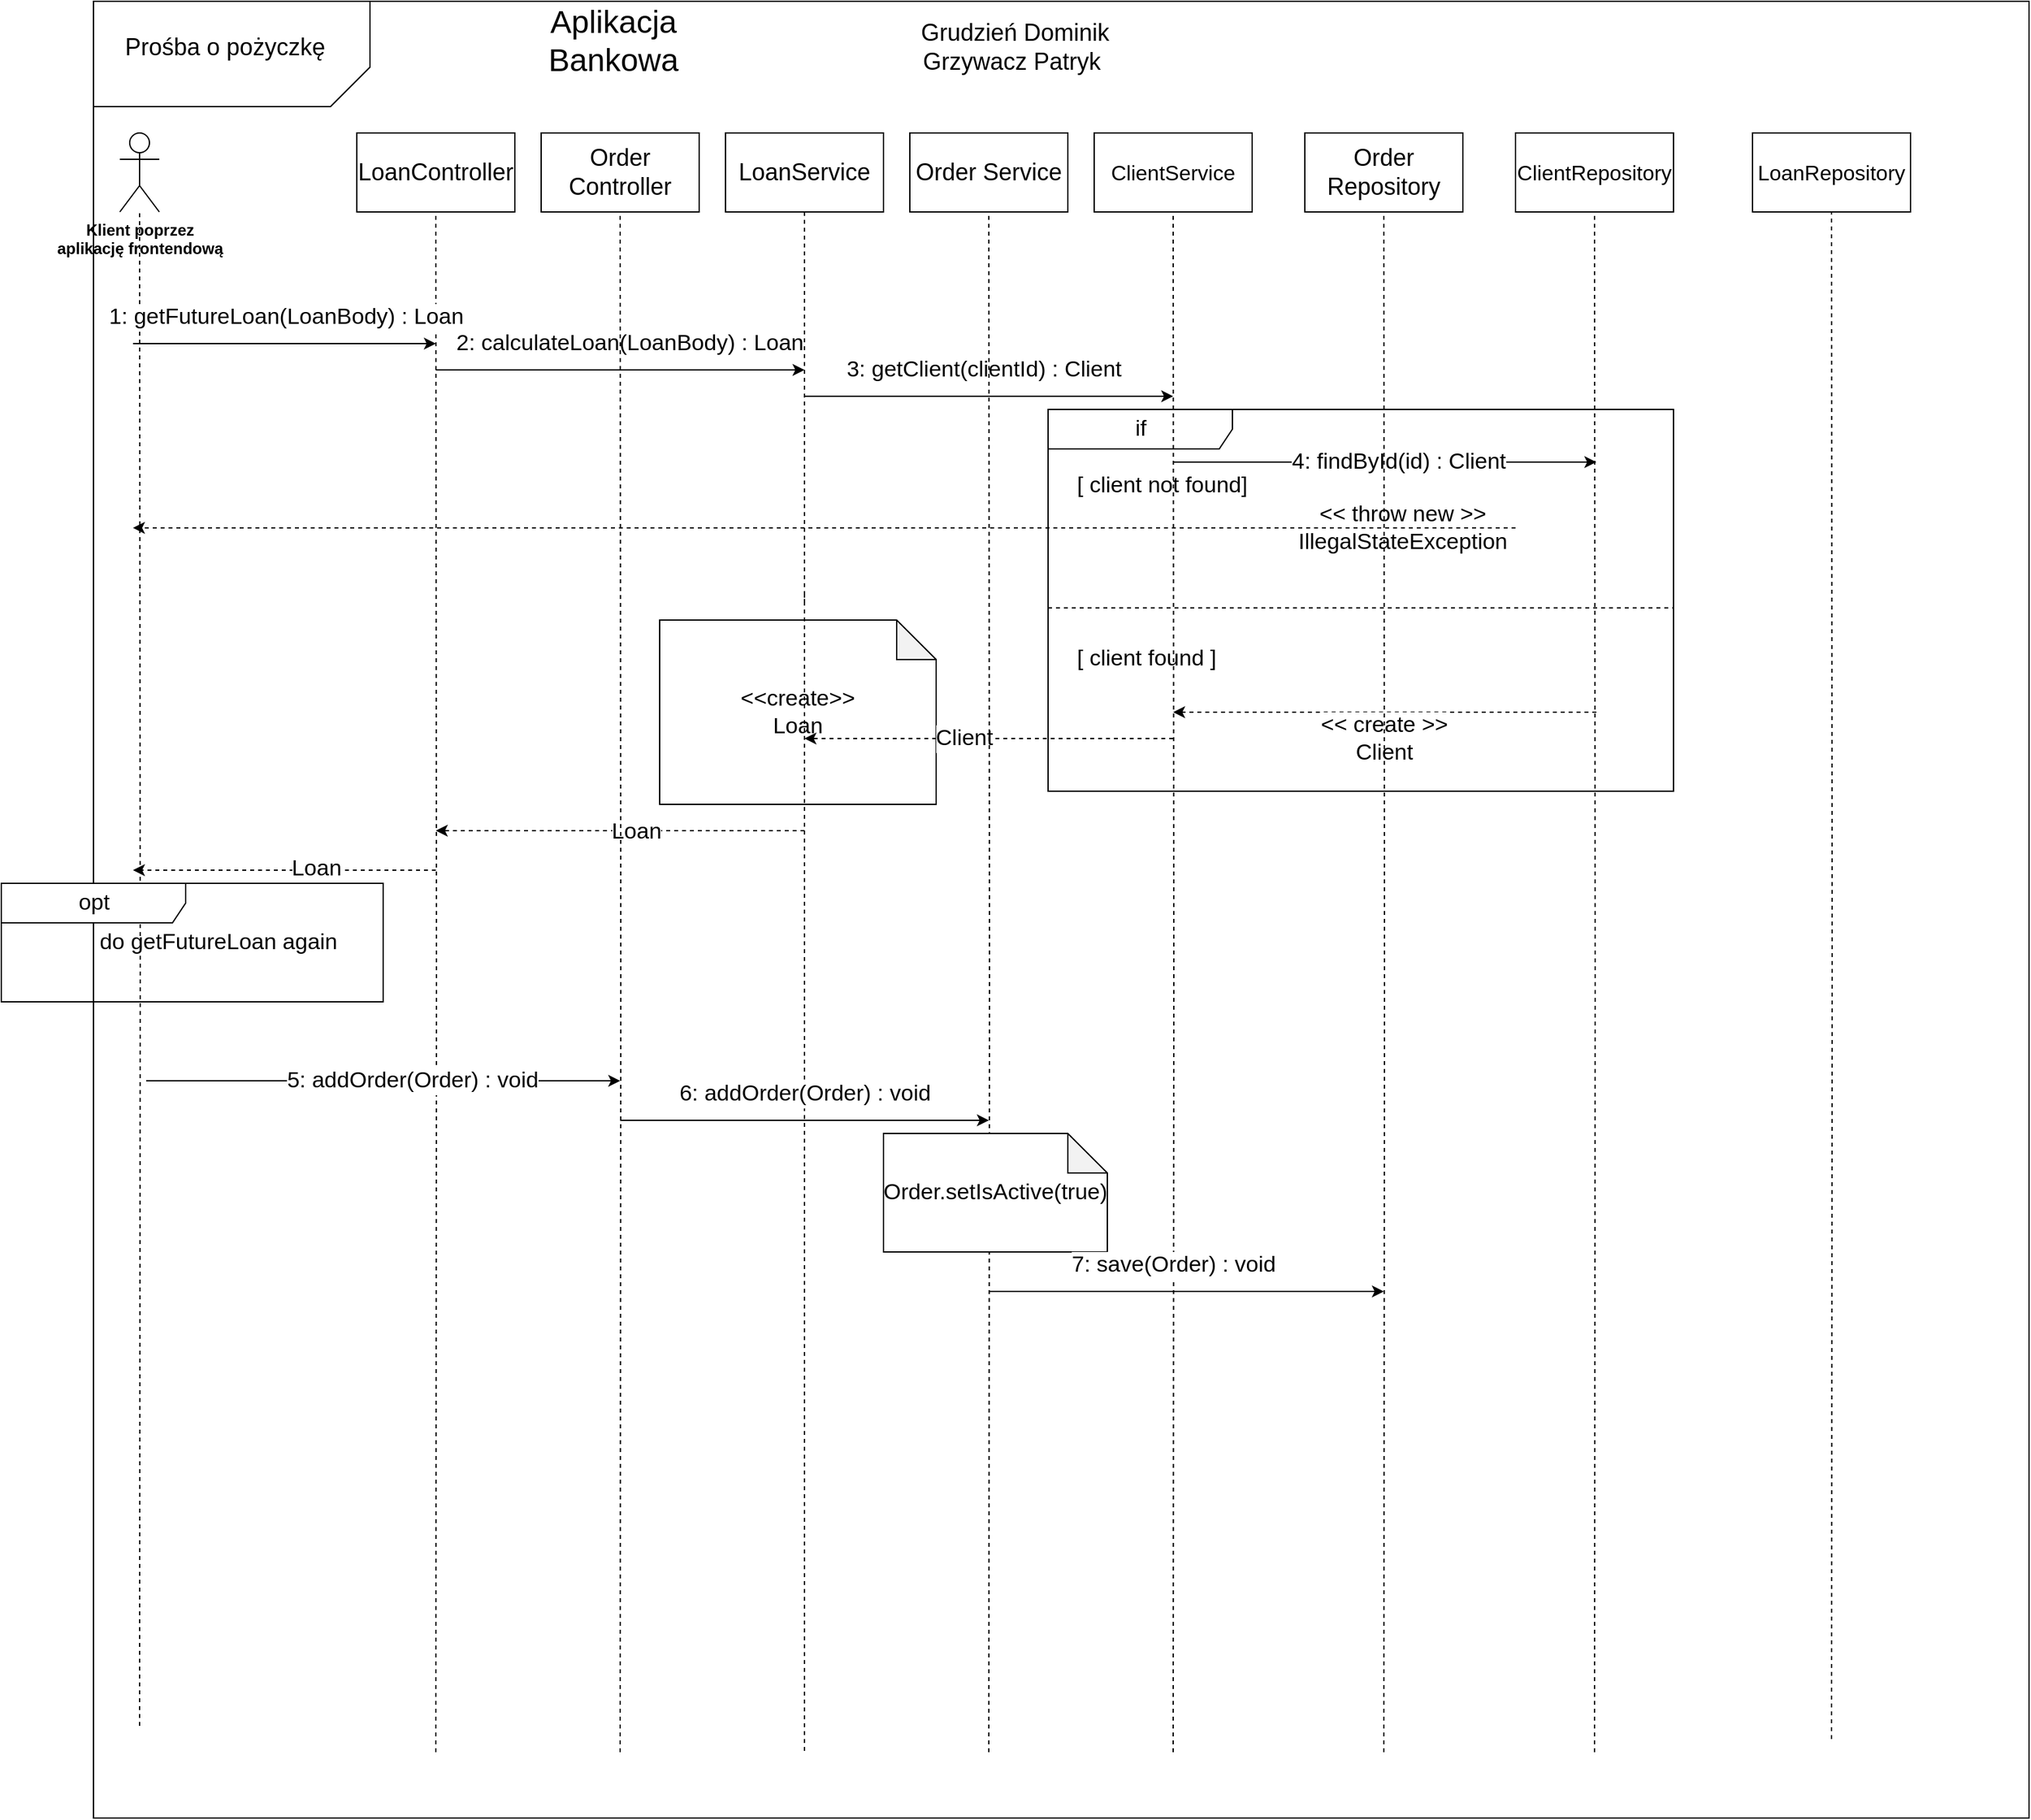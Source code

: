 <mxfile version="15.7.3" type="github">
  <diagram id="WFlPaxDTroaIs2aQFIrb" name="Page-1">
    <mxGraphModel dx="2610" dy="967" grid="1" gridSize="10" guides="1" tooltips="1" connect="1" arrows="1" fold="1" page="1" pageScale="1" pageWidth="827" pageHeight="1169" math="0" shadow="0">
      <root>
        <mxCell id="0" />
        <mxCell id="1" parent="0" />
        <mxCell id="YKj_rYhzv5w7LVihOuEs-4" value="" style="rounded=0;whiteSpace=wrap;html=1;" vertex="1" parent="1">
          <mxGeometry width="1470" height="1380" as="geometry" />
        </mxCell>
        <mxCell id="YKj_rYhzv5w7LVihOuEs-59" value="&amp;lt;&amp;lt;create&amp;gt;&amp;gt;&lt;br&gt;Loan" style="shape=note;whiteSpace=wrap;html=1;backgroundOutline=1;darkOpacity=0.05;fontSize=17;rotation=0;" vertex="1" parent="1">
          <mxGeometry x="430" y="470" width="210" height="140" as="geometry" />
        </mxCell>
        <mxCell id="YKj_rYhzv5w7LVihOuEs-46" value="if" style="shape=umlFrame;tabWidth=110;tabHeight=30;tabPosition=left;html=1;boundedLbl=1;labelInHeader=1;width=140;height=30;fontSize=17;" vertex="1" parent="1">
          <mxGeometry x="725" y="310" width="475" height="290" as="geometry" />
        </mxCell>
        <mxCell id="YKj_rYhzv5w7LVihOuEs-47" value="[ client not found]" style="text;fontSize=17;" vertex="1" parent="YKj_rYhzv5w7LVihOuEs-46">
          <mxGeometry width="100" height="20" relative="1" as="geometry">
            <mxPoint x="20" y="40" as="offset" />
          </mxGeometry>
        </mxCell>
        <mxCell id="YKj_rYhzv5w7LVihOuEs-48" value="[ client found ]" style="line;strokeWidth=1;dashed=1;labelPosition=center;verticalLabelPosition=bottom;align=left;verticalAlign=top;spacingLeft=20;spacingTop=15;fontSize=17;" vertex="1" parent="YKj_rYhzv5w7LVihOuEs-46">
          <mxGeometry y="145" width="475.0" height="11.6" as="geometry" />
        </mxCell>
        <mxCell id="YKj_rYhzv5w7LVihOuEs-40" value="" style="endArrow=classic;html=1;rounded=0;fontSize=17;exitX=0.75;exitY=0;exitDx=0;exitDy=0;" edge="1" parent="YKj_rYhzv5w7LVihOuEs-46" source="YKj_rYhzv5w7LVihOuEs-47">
          <mxGeometry width="50" height="50" relative="1" as="geometry">
            <mxPoint x="111.42" y="40" as="sourcePoint" />
            <mxPoint x="416.358" y="40" as="targetPoint" />
          </mxGeometry>
        </mxCell>
        <mxCell id="YKj_rYhzv5w7LVihOuEs-41" value="4: findById(id) : Client" style="edgeLabel;html=1;align=center;verticalAlign=middle;resizable=0;points=[];fontSize=17;" vertex="1" connectable="0" parent="YKj_rYhzv5w7LVihOuEs-40">
          <mxGeometry x="0.063" relative="1" as="geometry">
            <mxPoint as="offset" />
          </mxGeometry>
        </mxCell>
        <mxCell id="YKj_rYhzv5w7LVihOuEs-53" value="" style="endArrow=classic;html=1;rounded=0;fontSize=17;dashed=1;" edge="1" parent="YKj_rYhzv5w7LVihOuEs-46">
          <mxGeometry width="50" height="50" relative="1" as="geometry">
            <mxPoint x="416.358" y="230" as="sourcePoint" />
            <mxPoint x="95" y="230" as="targetPoint" />
          </mxGeometry>
        </mxCell>
        <mxCell id="YKj_rYhzv5w7LVihOuEs-54" value="&amp;lt;&amp;lt; throw new &amp;gt;&amp;gt;&lt;br&gt;IllegalStateException" style="edgeLabel;html=1;align=center;verticalAlign=middle;resizable=0;points=[];fontSize=17;" vertex="1" connectable="0" parent="YKj_rYhzv5w7LVihOuEs-53">
          <mxGeometry x="-0.106" y="1" relative="1" as="geometry">
            <mxPoint x="-4" y="-141" as="offset" />
          </mxGeometry>
        </mxCell>
        <mxCell id="YKj_rYhzv5w7LVihOuEs-9" value="" style="shape=card;whiteSpace=wrap;html=1;fontSize=18;rotation=90;flipH=1;" vertex="1" parent="1">
          <mxGeometry x="65" y="-65" width="80" height="210" as="geometry" />
        </mxCell>
        <mxCell id="YKj_rYhzv5w7LVihOuEs-1" value="&lt;b&gt;Klient poprzez&lt;br&gt;aplikację frontendową&lt;/b&gt;" style="shape=umlActor;verticalLabelPosition=bottom;verticalAlign=top;html=1;outlineConnect=0;" vertex="1" parent="1">
          <mxGeometry x="20" y="100" width="30" height="60" as="geometry" />
        </mxCell>
        <mxCell id="YKj_rYhzv5w7LVihOuEs-5" value="Aplikacja Bankowa" style="text;html=1;strokeColor=none;fillColor=none;align=center;verticalAlign=middle;whiteSpace=wrap;rounded=0;fontSize=24;" vertex="1" parent="1">
          <mxGeometry x="300" width="190" height="60" as="geometry" />
        </mxCell>
        <mxCell id="YKj_rYhzv5w7LVihOuEs-7" value="Grudzień Dominik&lt;br&gt;Grzywacz Patryk&amp;nbsp;" style="text;html=1;strokeColor=none;fillColor=none;align=center;verticalAlign=middle;whiteSpace=wrap;rounded=0;fontSize=18;" vertex="1" parent="1">
          <mxGeometry x="580" y="12.5" width="240" height="45" as="geometry" />
        </mxCell>
        <mxCell id="YKj_rYhzv5w7LVihOuEs-8" value="Prośba o pożyczkę" style="text;html=1;strokeColor=none;fillColor=none;align=center;verticalAlign=middle;whiteSpace=wrap;rounded=0;fontSize=18;" vertex="1" parent="1">
          <mxGeometry x="10" y="20" width="180" height="30" as="geometry" />
        </mxCell>
        <mxCell id="YKj_rYhzv5w7LVihOuEs-10" value="LoanController" style="rounded=0;whiteSpace=wrap;html=1;fontSize=18;" vertex="1" parent="1">
          <mxGeometry x="200" y="100" width="120" height="60" as="geometry" />
        </mxCell>
        <mxCell id="YKj_rYhzv5w7LVihOuEs-19" style="edgeStyle=orthogonalEdgeStyle;rounded=0;orthogonalLoop=1;jettySize=auto;html=1;exitX=0.5;exitY=1;exitDx=0;exitDy=0;entryX=0.5;entryY=0;entryDx=0;entryDy=0;dashed=1;fontSize=16;endArrow=none;endFill=0;startArrow=none;" edge="1" parent="1">
          <mxGeometry relative="1" as="geometry">
            <mxPoint x="540" y="450" as="sourcePoint" />
            <mxPoint x="540" y="1330" as="targetPoint" />
          </mxGeometry>
        </mxCell>
        <mxCell id="YKj_rYhzv5w7LVihOuEs-11" value="LoanService" style="rounded=0;whiteSpace=wrap;html=1;fontSize=18;" vertex="1" parent="1">
          <mxGeometry x="480" y="100" width="120" height="60" as="geometry" />
        </mxCell>
        <mxCell id="YKj_rYhzv5w7LVihOuEs-12" value="LoanRepository" style="rounded=0;whiteSpace=wrap;html=1;fontSize=16;" vertex="1" parent="1">
          <mxGeometry x="1260" y="100" width="120" height="60" as="geometry" />
        </mxCell>
        <mxCell id="YKj_rYhzv5w7LVihOuEs-17" style="edgeStyle=orthogonalEdgeStyle;rounded=0;orthogonalLoop=1;jettySize=auto;html=1;exitX=0.5;exitY=0;exitDx=0;exitDy=0;entryX=0.5;entryY=1;entryDx=0;entryDy=0;fontSize=16;endArrow=none;endFill=0;dashed=1;" edge="1" parent="1" target="YKj_rYhzv5w7LVihOuEs-10">
          <mxGeometry relative="1" as="geometry">
            <mxPoint x="260" y="1330" as="sourcePoint" />
          </mxGeometry>
        </mxCell>
        <mxCell id="YKj_rYhzv5w7LVihOuEs-21" style="edgeStyle=orthogonalEdgeStyle;rounded=0;orthogonalLoop=1;jettySize=auto;html=1;exitX=0.5;exitY=0;exitDx=0;exitDy=0;entryX=0.5;entryY=1;entryDx=0;entryDy=0;dashed=1;fontSize=16;endArrow=none;endFill=0;" edge="1" parent="1" target="YKj_rYhzv5w7LVihOuEs-12">
          <mxGeometry relative="1" as="geometry">
            <mxPoint x="1320.0" y="1320" as="sourcePoint" />
          </mxGeometry>
        </mxCell>
        <mxCell id="YKj_rYhzv5w7LVihOuEs-25" style="edgeStyle=orthogonalEdgeStyle;rounded=0;orthogonalLoop=1;jettySize=auto;html=1;exitX=0.5;exitY=0;exitDx=0;exitDy=0;dashed=1;fontSize=16;endArrow=none;endFill=0;" edge="1" parent="1" target="YKj_rYhzv5w7LVihOuEs-1">
          <mxGeometry relative="1" as="geometry">
            <mxPoint x="35" y="1310" as="sourcePoint" />
          </mxGeometry>
        </mxCell>
        <mxCell id="YKj_rYhzv5w7LVihOuEs-26" value="" style="endArrow=classic;html=1;rounded=0;fontSize=16;" edge="1" parent="1">
          <mxGeometry width="50" height="50" relative="1" as="geometry">
            <mxPoint x="30" y="260" as="sourcePoint" />
            <mxPoint x="260" y="260" as="targetPoint" />
          </mxGeometry>
        </mxCell>
        <mxCell id="YKj_rYhzv5w7LVihOuEs-29" value="1: getFutureLoan(LoanBody) : Loan" style="edgeLabel;html=1;align=center;verticalAlign=middle;resizable=0;points=[];fontSize=17;" vertex="1" connectable="0" parent="YKj_rYhzv5w7LVihOuEs-26">
          <mxGeometry x="-0.11" y="1" relative="1" as="geometry">
            <mxPoint x="13" y="-19" as="offset" />
          </mxGeometry>
        </mxCell>
        <mxCell id="YKj_rYhzv5w7LVihOuEs-30" value="" style="endArrow=classic;html=1;rounded=0;fontSize=17;" edge="1" parent="1">
          <mxGeometry width="50" height="50" relative="1" as="geometry">
            <mxPoint x="260" y="280" as="sourcePoint" />
            <mxPoint x="540" y="280" as="targetPoint" />
          </mxGeometry>
        </mxCell>
        <mxCell id="YKj_rYhzv5w7LVihOuEs-31" value="2: calculateLoan(LoanBody) : Loan" style="edgeLabel;html=1;align=center;verticalAlign=middle;resizable=0;points=[];fontSize=17;" vertex="1" connectable="0" parent="YKj_rYhzv5w7LVihOuEs-30">
          <mxGeometry x="0.11" y="1" relative="1" as="geometry">
            <mxPoint x="-9" y="-19" as="offset" />
          </mxGeometry>
        </mxCell>
        <mxCell id="YKj_rYhzv5w7LVihOuEs-33" value="ClientService" style="rounded=0;whiteSpace=wrap;html=1;fontSize=16;" vertex="1" parent="1">
          <mxGeometry x="760" y="100" width="120" height="60" as="geometry" />
        </mxCell>
        <mxCell id="YKj_rYhzv5w7LVihOuEs-34" style="edgeStyle=orthogonalEdgeStyle;rounded=0;orthogonalLoop=1;jettySize=auto;html=1;exitX=0.5;exitY=0;exitDx=0;exitDy=0;dashed=1;fontSize=16;endArrow=none;endFill=0;" edge="1" parent="1" target="YKj_rYhzv5w7LVihOuEs-33">
          <mxGeometry relative="1" as="geometry">
            <mxPoint x="820" y="1330" as="sourcePoint" />
          </mxGeometry>
        </mxCell>
        <mxCell id="YKj_rYhzv5w7LVihOuEs-35" value="" style="endArrow=classic;html=1;rounded=0;fontSize=17;" edge="1" parent="1">
          <mxGeometry width="50" height="50" relative="1" as="geometry">
            <mxPoint x="540" y="300" as="sourcePoint" />
            <mxPoint x="820" y="300" as="targetPoint" />
          </mxGeometry>
        </mxCell>
        <mxCell id="YKj_rYhzv5w7LVihOuEs-36" value="3: getClient(clientId) : Client" style="edgeLabel;html=1;align=center;verticalAlign=middle;resizable=0;points=[];fontSize=17;" vertex="1" connectable="0" parent="YKj_rYhzv5w7LVihOuEs-35">
          <mxGeometry x="-0.165" relative="1" as="geometry">
            <mxPoint x="19" y="-20" as="offset" />
          </mxGeometry>
        </mxCell>
        <mxCell id="YKj_rYhzv5w7LVihOuEs-37" value="" style="edgeStyle=orthogonalEdgeStyle;rounded=0;orthogonalLoop=1;jettySize=auto;html=1;exitX=0.5;exitY=1;exitDx=0;exitDy=0;dashed=1;fontSize=16;endArrow=none;endFill=0;" edge="1" parent="1" source="YKj_rYhzv5w7LVihOuEs-11">
          <mxGeometry relative="1" as="geometry">
            <mxPoint x="540" y="160" as="sourcePoint" />
            <mxPoint x="540" y="460" as="targetPoint" />
          </mxGeometry>
        </mxCell>
        <mxCell id="YKj_rYhzv5w7LVihOuEs-38" value="ClientRepository" style="rounded=0;whiteSpace=wrap;html=1;fontSize=16;" vertex="1" parent="1">
          <mxGeometry x="1080" y="100" width="120" height="60" as="geometry" />
        </mxCell>
        <mxCell id="YKj_rYhzv5w7LVihOuEs-39" style="edgeStyle=orthogonalEdgeStyle;rounded=0;orthogonalLoop=1;jettySize=auto;html=1;exitX=0.5;exitY=0;exitDx=0;exitDy=0;entryX=0.5;entryY=1;entryDx=0;entryDy=0;dashed=1;fontSize=16;endArrow=none;endFill=0;" edge="1" parent="1" target="YKj_rYhzv5w7LVihOuEs-38">
          <mxGeometry relative="1" as="geometry">
            <mxPoint x="1140.0" y="1330" as="sourcePoint" />
          </mxGeometry>
        </mxCell>
        <mxCell id="YKj_rYhzv5w7LVihOuEs-50" value="" style="endArrow=classic;html=1;rounded=0;fontSize=17;dashed=1;" edge="1" parent="1">
          <mxGeometry width="50" height="50" relative="1" as="geometry">
            <mxPoint x="1080" y="400" as="sourcePoint" />
            <mxPoint x="30" y="400" as="targetPoint" />
          </mxGeometry>
        </mxCell>
        <mxCell id="YKj_rYhzv5w7LVihOuEs-52" value="&amp;lt;&amp;lt; create &amp;gt;&amp;gt;&lt;br&gt;Client" style="edgeLabel;html=1;align=center;verticalAlign=middle;resizable=0;points=[];fontSize=17;" vertex="1" connectable="0" parent="YKj_rYhzv5w7LVihOuEs-50">
          <mxGeometry x="-0.106" y="1" relative="1" as="geometry">
            <mxPoint x="369" y="159" as="offset" />
          </mxGeometry>
        </mxCell>
        <mxCell id="YKj_rYhzv5w7LVihOuEs-57" value="" style="endArrow=classic;html=1;rounded=0;dashed=1;fontSize=17;" edge="1" parent="1">
          <mxGeometry width="50" height="50" relative="1" as="geometry">
            <mxPoint x="820" y="560" as="sourcePoint" />
            <mxPoint x="540" y="560" as="targetPoint" />
          </mxGeometry>
        </mxCell>
        <mxCell id="YKj_rYhzv5w7LVihOuEs-58" value="Client" style="edgeLabel;html=1;align=center;verticalAlign=middle;resizable=0;points=[];fontSize=17;" vertex="1" connectable="0" parent="YKj_rYhzv5w7LVihOuEs-57">
          <mxGeometry x="0.125" relative="1" as="geometry">
            <mxPoint x="-2" as="offset" />
          </mxGeometry>
        </mxCell>
        <mxCell id="YKj_rYhzv5w7LVihOuEs-61" value="" style="endArrow=classic;html=1;rounded=0;dashed=1;fontSize=17;" edge="1" parent="1">
          <mxGeometry width="50" height="50" relative="1" as="geometry">
            <mxPoint x="540" y="630" as="sourcePoint" />
            <mxPoint x="260" y="630" as="targetPoint" />
          </mxGeometry>
        </mxCell>
        <mxCell id="YKj_rYhzv5w7LVihOuEs-62" value="Loan" style="edgeLabel;html=1;align=center;verticalAlign=middle;resizable=0;points=[];fontSize=17;" vertex="1" connectable="0" parent="YKj_rYhzv5w7LVihOuEs-61">
          <mxGeometry x="-0.082" y="1" relative="1" as="geometry">
            <mxPoint as="offset" />
          </mxGeometry>
        </mxCell>
        <mxCell id="YKj_rYhzv5w7LVihOuEs-63" value="" style="endArrow=classic;html=1;rounded=0;dashed=1;fontSize=17;" edge="1" parent="1">
          <mxGeometry width="50" height="50" relative="1" as="geometry">
            <mxPoint x="260" y="660" as="sourcePoint" />
            <mxPoint x="30" y="660" as="targetPoint" />
            <Array as="points">
              <mxPoint x="150" y="660" />
            </Array>
          </mxGeometry>
        </mxCell>
        <mxCell id="YKj_rYhzv5w7LVihOuEs-64" value="Loan" style="edgeLabel;html=1;align=center;verticalAlign=middle;resizable=0;points=[];fontSize=17;" vertex="1" connectable="0" parent="YKj_rYhzv5w7LVihOuEs-63">
          <mxGeometry x="-0.21" y="-1" relative="1" as="geometry">
            <mxPoint as="offset" />
          </mxGeometry>
        </mxCell>
        <mxCell id="YKj_rYhzv5w7LVihOuEs-73" value="opt" style="shape=umlFrame;tabWidth=110;tabHeight=30;tabPosition=left;html=1;boundedLbl=1;labelInHeader=1;width=140;height=30;fontSize=17;" vertex="1" parent="1">
          <mxGeometry x="-70" y="670" width="290" height="90" as="geometry" />
        </mxCell>
        <mxCell id="YKj_rYhzv5w7LVihOuEs-76" value="do getFutureLoan again" style="text;html=1;strokeColor=none;fillColor=none;align=center;verticalAlign=middle;whiteSpace=wrap;rounded=0;fontSize=17;" vertex="1" parent="1">
          <mxGeometry x="-10" y="700" width="210" height="30" as="geometry" />
        </mxCell>
        <mxCell id="YKj_rYhzv5w7LVihOuEs-77" value="Order Controller" style="rounded=0;whiteSpace=wrap;html=1;fontSize=18;" vertex="1" parent="1">
          <mxGeometry x="340" y="100" width="120" height="60" as="geometry" />
        </mxCell>
        <mxCell id="YKj_rYhzv5w7LVihOuEs-78" style="edgeStyle=orthogonalEdgeStyle;rounded=0;orthogonalLoop=1;jettySize=auto;html=1;exitX=0.5;exitY=0;exitDx=0;exitDy=0;entryX=0.5;entryY=1;entryDx=0;entryDy=0;fontSize=16;endArrow=none;endFill=0;dashed=1;" edge="1" parent="1" target="YKj_rYhzv5w7LVihOuEs-77">
          <mxGeometry relative="1" as="geometry">
            <mxPoint x="400" y="1330" as="sourcePoint" />
          </mxGeometry>
        </mxCell>
        <mxCell id="YKj_rYhzv5w7LVihOuEs-79" value="" style="endArrow=classic;html=1;rounded=0;fontSize=17;" edge="1" parent="1">
          <mxGeometry width="50" height="50" relative="1" as="geometry">
            <mxPoint x="40" y="820" as="sourcePoint" />
            <mxPoint x="400" y="820" as="targetPoint" />
          </mxGeometry>
        </mxCell>
        <mxCell id="YKj_rYhzv5w7LVihOuEs-81" value="5: addOrder(Order) : void" style="edgeLabel;html=1;align=center;verticalAlign=middle;resizable=0;points=[];fontSize=17;" vertex="1" connectable="0" parent="YKj_rYhzv5w7LVihOuEs-79">
          <mxGeometry x="0.12" relative="1" as="geometry">
            <mxPoint as="offset" />
          </mxGeometry>
        </mxCell>
        <mxCell id="YKj_rYhzv5w7LVihOuEs-84" value="Order Service" style="rounded=0;whiteSpace=wrap;html=1;fontSize=18;" vertex="1" parent="1">
          <mxGeometry x="620" y="100" width="120" height="60" as="geometry" />
        </mxCell>
        <mxCell id="YKj_rYhzv5w7LVihOuEs-85" style="edgeStyle=orthogonalEdgeStyle;rounded=0;orthogonalLoop=1;jettySize=auto;html=1;exitX=0.5;exitY=0;exitDx=0;exitDy=0;entryX=0.5;entryY=1;entryDx=0;entryDy=0;fontSize=16;endArrow=none;endFill=0;dashed=1;" edge="1" parent="1" target="YKj_rYhzv5w7LVihOuEs-84">
          <mxGeometry relative="1" as="geometry">
            <mxPoint x="680" y="1330" as="sourcePoint" />
          </mxGeometry>
        </mxCell>
        <mxCell id="YKj_rYhzv5w7LVihOuEs-86" value="Order Repository" style="rounded=0;whiteSpace=wrap;html=1;fontSize=18;" vertex="1" parent="1">
          <mxGeometry x="920" y="100" width="120" height="60" as="geometry" />
        </mxCell>
        <mxCell id="YKj_rYhzv5w7LVihOuEs-87" style="edgeStyle=orthogonalEdgeStyle;rounded=0;orthogonalLoop=1;jettySize=auto;html=1;exitX=0.5;exitY=0;exitDx=0;exitDy=0;entryX=0.5;entryY=1;entryDx=0;entryDy=0;fontSize=16;endArrow=none;endFill=0;dashed=1;" edge="1" parent="1" target="YKj_rYhzv5w7LVihOuEs-86">
          <mxGeometry relative="1" as="geometry">
            <mxPoint x="980.0" y="1330" as="sourcePoint" />
          </mxGeometry>
        </mxCell>
        <mxCell id="YKj_rYhzv5w7LVihOuEs-88" value="" style="endArrow=classic;html=1;rounded=0;fontSize=17;" edge="1" parent="1">
          <mxGeometry width="50" height="50" relative="1" as="geometry">
            <mxPoint x="400" y="850" as="sourcePoint" />
            <mxPoint x="680" y="850" as="targetPoint" />
          </mxGeometry>
        </mxCell>
        <mxCell id="YKj_rYhzv5w7LVihOuEs-89" value="6: addOrder(Order) : void" style="edgeLabel;html=1;align=center;verticalAlign=middle;resizable=0;points=[];fontSize=17;" vertex="1" connectable="0" parent="YKj_rYhzv5w7LVihOuEs-88">
          <mxGeometry x="0.347" y="4" relative="1" as="geometry">
            <mxPoint x="-49" y="-16" as="offset" />
          </mxGeometry>
        </mxCell>
        <mxCell id="YKj_rYhzv5w7LVihOuEs-90" value="Order.setIsActive(true)" style="shape=note;whiteSpace=wrap;html=1;backgroundOutline=1;darkOpacity=0.05;fontSize=17;rotation=0;" vertex="1" parent="1">
          <mxGeometry x="600" y="860" width="170" height="90" as="geometry" />
        </mxCell>
        <mxCell id="YKj_rYhzv5w7LVihOuEs-91" value="" style="endArrow=classic;html=1;rounded=0;fontSize=17;" edge="1" parent="1">
          <mxGeometry width="50" height="50" relative="1" as="geometry">
            <mxPoint x="680" y="980" as="sourcePoint" />
            <mxPoint x="980" y="980" as="targetPoint" />
          </mxGeometry>
        </mxCell>
        <mxCell id="YKj_rYhzv5w7LVihOuEs-92" value="7: save(Order) : void" style="edgeLabel;html=1;align=center;verticalAlign=middle;resizable=0;points=[];fontSize=17;" vertex="1" connectable="0" parent="YKj_rYhzv5w7LVihOuEs-91">
          <mxGeometry x="-0.249" y="2" relative="1" as="geometry">
            <mxPoint x="27" y="-18" as="offset" />
          </mxGeometry>
        </mxCell>
      </root>
    </mxGraphModel>
  </diagram>
</mxfile>
